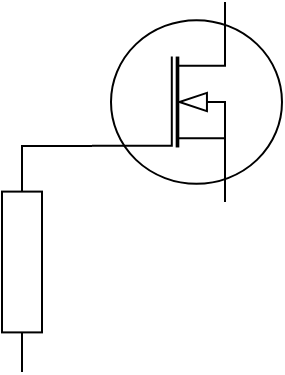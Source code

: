 <mxfile version="14.2.9" type="device"><diagram id="SW2xVsKNJMubxfV49I8k" name="Page-1"><mxGraphModel dx="1422" dy="794" grid="1" gridSize="10" guides="1" tooltips="1" connect="1" arrows="1" fold="1" page="1" pageScale="1" pageWidth="827" pageHeight="1169" math="0" shadow="0"><root><mxCell id="0"/><mxCell id="1" parent="0"/><mxCell id="eqB67knH-LHmh5FsI_X2-3" style="edgeStyle=orthogonalEdgeStyle;rounded=0;orthogonalLoop=1;jettySize=auto;html=1;exitX=0;exitY=0.72;exitDx=0;exitDy=0;exitPerimeter=0;entryX=1;entryY=0.5;entryDx=0;entryDy=0;entryPerimeter=0;endArrow=none;endFill=0;" edge="1" parent="1" source="eqB67knH-LHmh5FsI_X2-1" target="eqB67knH-LHmh5FsI_X2-2"><mxGeometry relative="1" as="geometry"/></mxCell><mxCell id="eqB67knH-LHmh5FsI_X2-1" value="" style="verticalLabelPosition=bottom;shadow=0;dashed=0;align=center;html=1;verticalAlign=top;shape=mxgraph.electrical.mosfets1.n-channel_mosfet_1;" vertex="1" parent="1"><mxGeometry x="300" y="160" width="95" height="100" as="geometry"/></mxCell><mxCell id="eqB67knH-LHmh5FsI_X2-2" value="" style="pointerEvents=1;verticalLabelPosition=bottom;shadow=0;dashed=0;align=center;html=1;verticalAlign=top;shape=mxgraph.electrical.resistors.resistor_1;rotation=-90;" vertex="1" parent="1"><mxGeometry x="210" y="280" width="110" height="20" as="geometry"/></mxCell></root></mxGraphModel></diagram></mxfile>